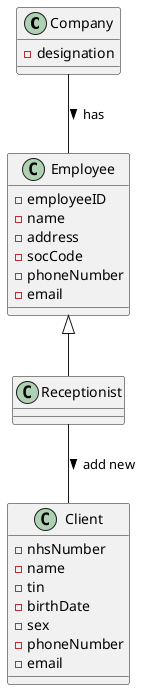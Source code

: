 @startuml
'https://plantuml.com/sequence-diagram

Company -- Employee :> has
Employee <|-- Receptionist
Receptionist -- Client :> add new

class Client{
-nhsNumber
-name
-tin
-birthDate
-sex
-phoneNumber
-email
}

class Employee{
-employeeID
-name
-address
-socCode
-phoneNumber
-email
}

class Company{
-designation
}
@enduml